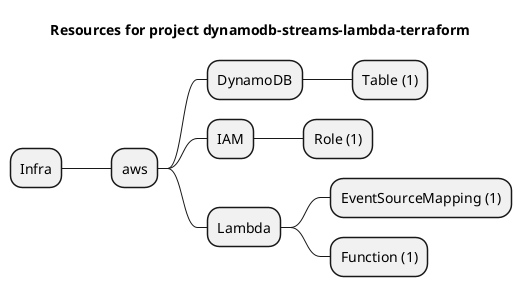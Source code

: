 @startmindmap
title Resources for project dynamodb-streams-lambda-terraform
skinparam monochrome true
+ Infra
++ aws
+++ DynamoDB
++++ Table (1)
+++ IAM
++++ Role (1)
+++ Lambda
++++ EventSourceMapping (1)
++++ Function (1)
@endmindmap